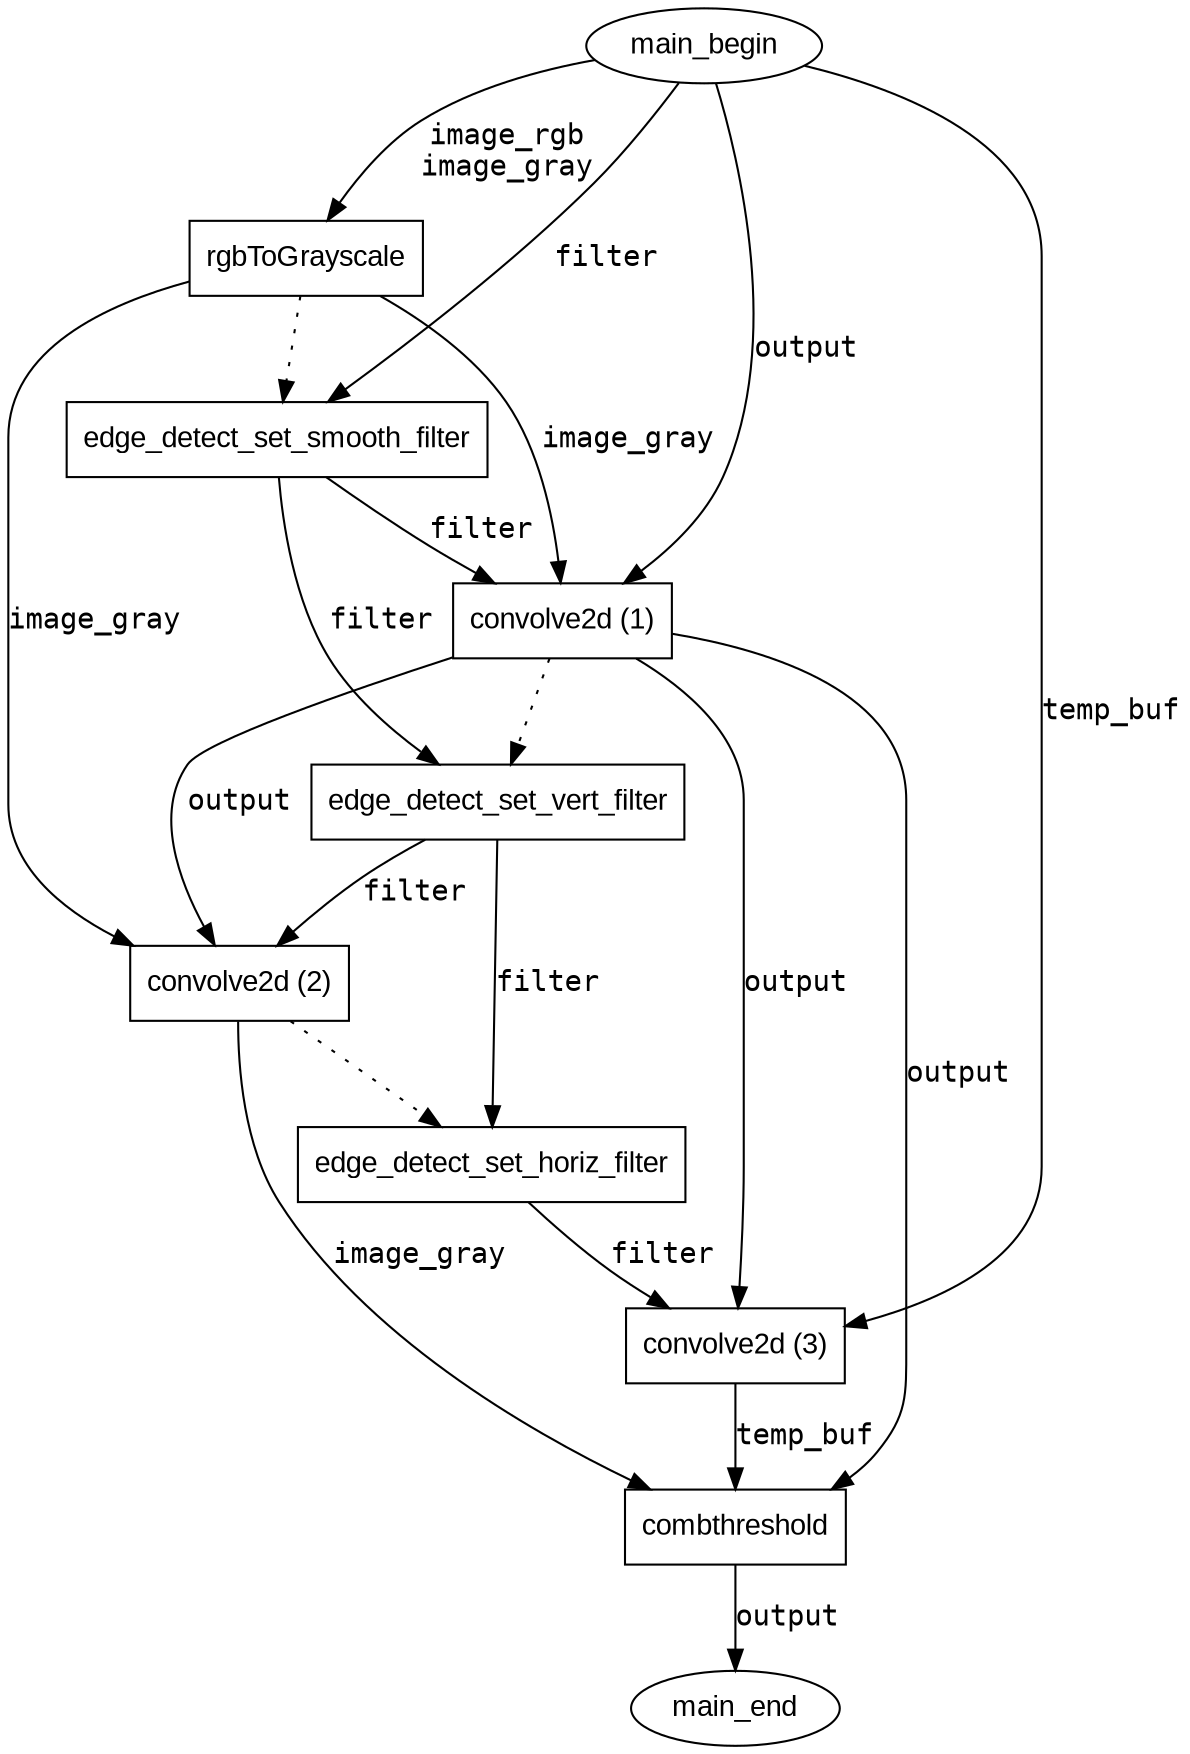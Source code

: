 digraph static_call_graph {
	rankdir=TB;
	node [shape=rectangle, fontname="Arial"]
    edge [fontname="Consolas"]

    "main_begin" [label="main_begin\n", shape="ellipse"]
	"edge_detect_set_smooth_filter" [label="edge_detect_set_smooth_filter\n"]
    "edge_detect_set_vert_filter" [label="edge_detect_set_vert_filter\n"]
    "edge_detect_set_horiz_filter" [label="edge_detect_set_horiz_filter\n"]
	"rgbToGrayscale" [label="rgbToGrayscale\n"]
	"convolve2d_1" [label="convolve2d (1)\n"]
	"convolve2d_2" [label="convolve2d (2)\n"]
	"convolve2d_3" [label="convolve2d (3)\n"]
	"combthreshold" [label="combthreshold\n"]
    "main_end" [label="main_end\n", shape="ellipse"]

    "main_begin" -> "rgbToGrayscale" [label="image_rgb\nimage_gray"]
    "main_begin" -> "edge_detect_set_smooth_filter" [label="filter"]
    "edge_detect_set_smooth_filter" -> "convolve2d_1" [label="filter"]
    "rgbToGrayscale" -> "convolve2d_1" [label="image_gray"]
    "main_begin" -> "convolve2d_1" [label="output"]
    "edge_detect_set_smooth_filter" -> "edge_detect_set_vert_filter" [label="filter"]
    "edge_detect_set_vert_filter" -> "convolve2d_2" [label="filter"]
    "convolve2d_1" -> "convolve2d_2" [label="output"]
    "rgbToGrayscale" -> "convolve2d_2" [label="image_gray"]
    "edge_detect_set_vert_filter" -> "edge_detect_set_horiz_filter" [label="filter"]
    "edge_detect_set_horiz_filter" -> "convolve2d_3" [label="filter"]
    "convolve2d_1" -> "convolve2d_3" [label="output"]
    "main_begin" -> "convolve2d_3" [label="temp_buf"]
    "convolve2d_1" -> "combthreshold" [label="output"]
    "convolve2d_2" -> "combthreshold" [label="image_gray"]
    "convolve2d_3" -> "combthreshold" [label="temp_buf"]
    "combthreshold" -> "main_end" [label="output"]

    "rgbToGrayscale" -> "edge_detect_set_smooth_filter" [style="dotted"]
    "convolve2d_1" -> "edge_detect_set_vert_filter" [style="dotted"]
    "convolve2d_2" -> "edge_detect_set_horiz_filter" [style="dotted"]
}
